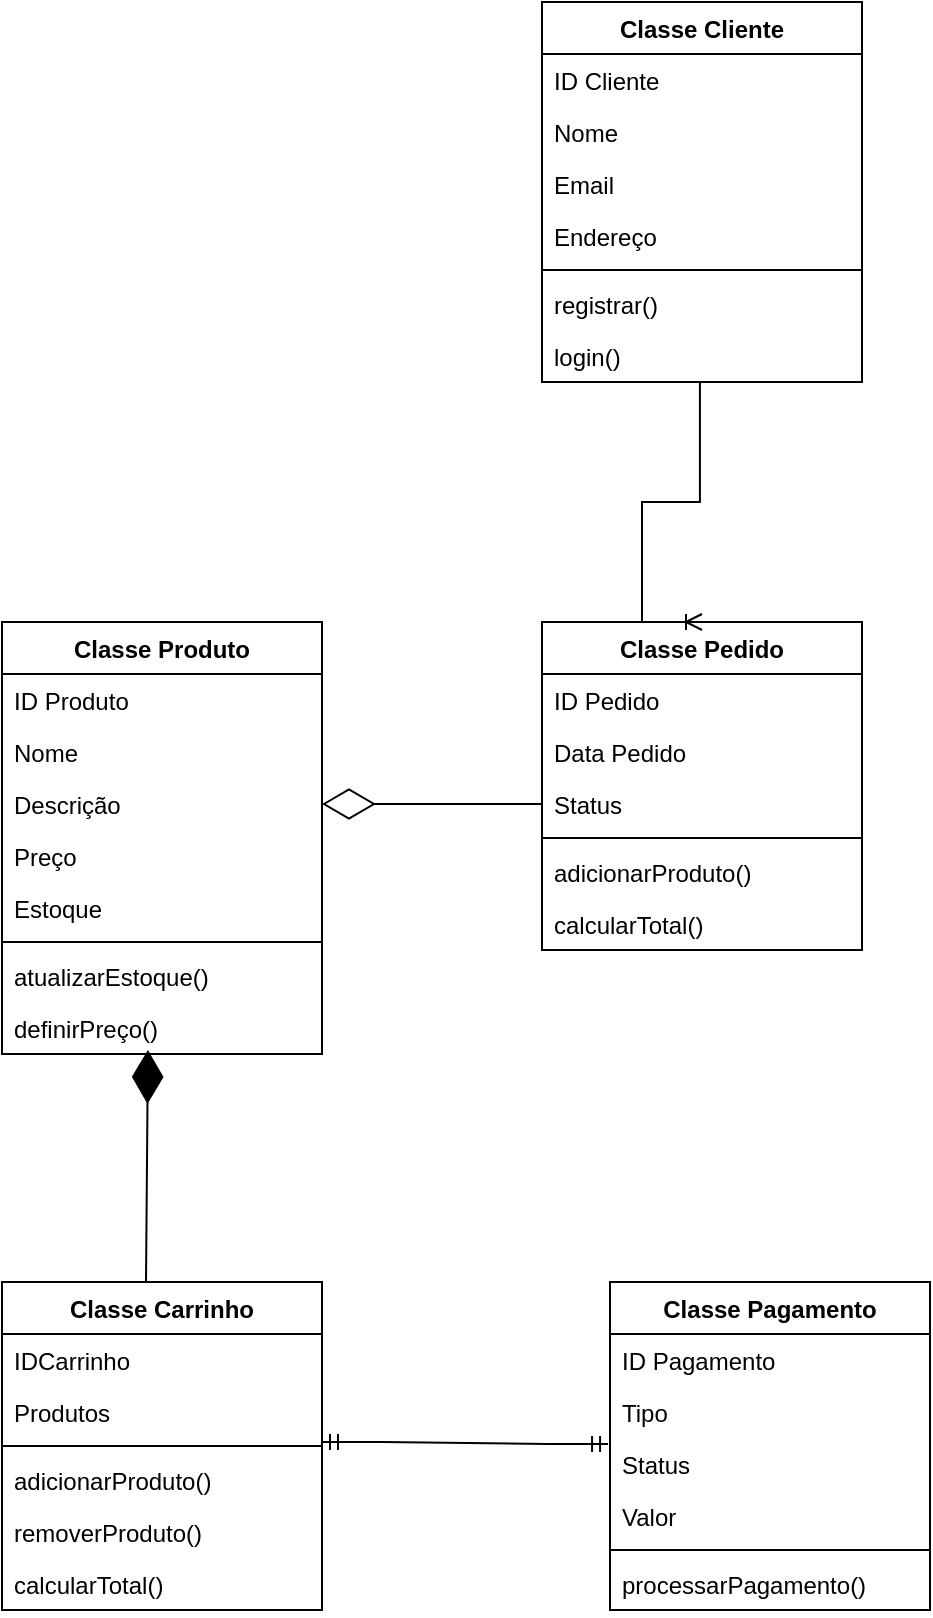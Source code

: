<mxfile version="24.0.7" type="github">
  <diagram name="Página-1" id="cploFBKlk-47lBsPCGw1">
    <mxGraphModel dx="1434" dy="790" grid="1" gridSize="10" guides="1" tooltips="1" connect="1" arrows="1" fold="1" page="1" pageScale="1" pageWidth="827" pageHeight="1169" math="0" shadow="0">
      <root>
        <mxCell id="0" />
        <mxCell id="1" parent="0" />
        <mxCell id="zkHzoytMQvCmvuD0UCkr-35" value="Classe Produto" style="swimlane;fontStyle=1;align=center;verticalAlign=top;childLayout=stackLayout;horizontal=1;startSize=26;horizontalStack=0;resizeParent=1;resizeParentMax=0;resizeLast=0;collapsible=1;marginBottom=0;whiteSpace=wrap;html=1;" vertex="1" parent="1">
          <mxGeometry x="30" y="340" width="160" height="216" as="geometry" />
        </mxCell>
        <mxCell id="zkHzoytMQvCmvuD0UCkr-36" value="ID Produto" style="text;strokeColor=none;fillColor=none;align=left;verticalAlign=top;spacingLeft=4;spacingRight=4;overflow=hidden;rotatable=0;points=[[0,0.5],[1,0.5]];portConstraint=eastwest;whiteSpace=wrap;html=1;" vertex="1" parent="zkHzoytMQvCmvuD0UCkr-35">
          <mxGeometry y="26" width="160" height="26" as="geometry" />
        </mxCell>
        <mxCell id="zkHzoytMQvCmvuD0UCkr-39" value="Nome" style="text;strokeColor=none;fillColor=none;align=left;verticalAlign=top;spacingLeft=4;spacingRight=4;overflow=hidden;rotatable=0;points=[[0,0.5],[1,0.5]];portConstraint=eastwest;whiteSpace=wrap;html=1;" vertex="1" parent="zkHzoytMQvCmvuD0UCkr-35">
          <mxGeometry y="52" width="160" height="26" as="geometry" />
        </mxCell>
        <mxCell id="zkHzoytMQvCmvuD0UCkr-40" value="Descrição" style="text;strokeColor=none;fillColor=none;align=left;verticalAlign=top;spacingLeft=4;spacingRight=4;overflow=hidden;rotatable=0;points=[[0,0.5],[1,0.5]];portConstraint=eastwest;whiteSpace=wrap;html=1;" vertex="1" parent="zkHzoytMQvCmvuD0UCkr-35">
          <mxGeometry y="78" width="160" height="26" as="geometry" />
        </mxCell>
        <mxCell id="zkHzoytMQvCmvuD0UCkr-41" value="Preço" style="text;strokeColor=none;fillColor=none;align=left;verticalAlign=top;spacingLeft=4;spacingRight=4;overflow=hidden;rotatable=0;points=[[0,0.5],[1,0.5]];portConstraint=eastwest;whiteSpace=wrap;html=1;" vertex="1" parent="zkHzoytMQvCmvuD0UCkr-35">
          <mxGeometry y="104" width="160" height="26" as="geometry" />
        </mxCell>
        <mxCell id="zkHzoytMQvCmvuD0UCkr-42" value="Estoque" style="text;strokeColor=none;fillColor=none;align=left;verticalAlign=top;spacingLeft=4;spacingRight=4;overflow=hidden;rotatable=0;points=[[0,0.5],[1,0.5]];portConstraint=eastwest;whiteSpace=wrap;html=1;" vertex="1" parent="zkHzoytMQvCmvuD0UCkr-35">
          <mxGeometry y="130" width="160" height="26" as="geometry" />
        </mxCell>
        <mxCell id="zkHzoytMQvCmvuD0UCkr-37" value="" style="line;strokeWidth=1;fillColor=none;align=left;verticalAlign=middle;spacingTop=-1;spacingLeft=3;spacingRight=3;rotatable=0;labelPosition=right;points=[];portConstraint=eastwest;strokeColor=inherit;" vertex="1" parent="zkHzoytMQvCmvuD0UCkr-35">
          <mxGeometry y="156" width="160" height="8" as="geometry" />
        </mxCell>
        <mxCell id="zkHzoytMQvCmvuD0UCkr-43" value=" atualizarEstoque()" style="text;strokeColor=none;fillColor=none;align=left;verticalAlign=top;spacingLeft=4;spacingRight=4;overflow=hidden;rotatable=0;points=[[0,0.5],[1,0.5]];portConstraint=eastwest;whiteSpace=wrap;html=1;" vertex="1" parent="zkHzoytMQvCmvuD0UCkr-35">
          <mxGeometry y="164" width="160" height="26" as="geometry" />
        </mxCell>
        <mxCell id="zkHzoytMQvCmvuD0UCkr-38" value="definirPreço()" style="text;strokeColor=none;fillColor=none;align=left;verticalAlign=top;spacingLeft=4;spacingRight=4;overflow=hidden;rotatable=0;points=[[0,0.5],[1,0.5]];portConstraint=eastwest;whiteSpace=wrap;html=1;" vertex="1" parent="zkHzoytMQvCmvuD0UCkr-35">
          <mxGeometry y="190" width="160" height="26" as="geometry" />
        </mxCell>
        <mxCell id="zkHzoytMQvCmvuD0UCkr-44" value="Classe Pedido" style="swimlane;fontStyle=1;align=center;verticalAlign=top;childLayout=stackLayout;horizontal=1;startSize=26;horizontalStack=0;resizeParent=1;resizeParentMax=0;resizeLast=0;collapsible=1;marginBottom=0;whiteSpace=wrap;html=1;" vertex="1" parent="1">
          <mxGeometry x="300" y="340" width="160" height="164" as="geometry" />
        </mxCell>
        <mxCell id="zkHzoytMQvCmvuD0UCkr-48" value="ID Pedido" style="text;strokeColor=none;fillColor=none;align=left;verticalAlign=top;spacingLeft=4;spacingRight=4;overflow=hidden;rotatable=0;points=[[0,0.5],[1,0.5]];portConstraint=eastwest;whiteSpace=wrap;html=1;" vertex="1" parent="zkHzoytMQvCmvuD0UCkr-44">
          <mxGeometry y="26" width="160" height="26" as="geometry" />
        </mxCell>
        <mxCell id="zkHzoytMQvCmvuD0UCkr-45" value="Data Pedido" style="text;strokeColor=none;fillColor=none;align=left;verticalAlign=top;spacingLeft=4;spacingRight=4;overflow=hidden;rotatable=0;points=[[0,0.5],[1,0.5]];portConstraint=eastwest;whiteSpace=wrap;html=1;" vertex="1" parent="zkHzoytMQvCmvuD0UCkr-44">
          <mxGeometry y="52" width="160" height="26" as="geometry" />
        </mxCell>
        <mxCell id="zkHzoytMQvCmvuD0UCkr-49" value="Status" style="text;strokeColor=none;fillColor=none;align=left;verticalAlign=top;spacingLeft=4;spacingRight=4;overflow=hidden;rotatable=0;points=[[0,0.5],[1,0.5]];portConstraint=eastwest;whiteSpace=wrap;html=1;" vertex="1" parent="zkHzoytMQvCmvuD0UCkr-44">
          <mxGeometry y="78" width="160" height="26" as="geometry" />
        </mxCell>
        <mxCell id="zkHzoytMQvCmvuD0UCkr-46" value="" style="line;strokeWidth=1;fillColor=none;align=left;verticalAlign=middle;spacingTop=-1;spacingLeft=3;spacingRight=3;rotatable=0;labelPosition=right;points=[];portConstraint=eastwest;strokeColor=inherit;" vertex="1" parent="zkHzoytMQvCmvuD0UCkr-44">
          <mxGeometry y="104" width="160" height="8" as="geometry" />
        </mxCell>
        <mxCell id="zkHzoytMQvCmvuD0UCkr-47" value=" adicionarProduto()" style="text;strokeColor=none;fillColor=none;align=left;verticalAlign=top;spacingLeft=4;spacingRight=4;overflow=hidden;rotatable=0;points=[[0,0.5],[1,0.5]];portConstraint=eastwest;whiteSpace=wrap;html=1;" vertex="1" parent="zkHzoytMQvCmvuD0UCkr-44">
          <mxGeometry y="112" width="160" height="26" as="geometry" />
        </mxCell>
        <mxCell id="zkHzoytMQvCmvuD0UCkr-69" value="calcularTotal()" style="text;strokeColor=none;fillColor=none;align=left;verticalAlign=top;spacingLeft=4;spacingRight=4;overflow=hidden;rotatable=0;points=[[0,0.5],[1,0.5]];portConstraint=eastwest;whiteSpace=wrap;html=1;" vertex="1" parent="zkHzoytMQvCmvuD0UCkr-44">
          <mxGeometry y="138" width="160" height="26" as="geometry" />
        </mxCell>
        <mxCell id="zkHzoytMQvCmvuD0UCkr-50" value="Classe Cliente" style="swimlane;fontStyle=1;align=center;verticalAlign=top;childLayout=stackLayout;horizontal=1;startSize=26;horizontalStack=0;resizeParent=1;resizeParentMax=0;resizeLast=0;collapsible=1;marginBottom=0;whiteSpace=wrap;html=1;" vertex="1" parent="1">
          <mxGeometry x="300" y="30" width="160" height="190" as="geometry" />
        </mxCell>
        <mxCell id="zkHzoytMQvCmvuD0UCkr-54" value="ID Cliente" style="text;strokeColor=none;fillColor=none;align=left;verticalAlign=top;spacingLeft=4;spacingRight=4;overflow=hidden;rotatable=0;points=[[0,0.5],[1,0.5]];portConstraint=eastwest;whiteSpace=wrap;html=1;" vertex="1" parent="zkHzoytMQvCmvuD0UCkr-50">
          <mxGeometry y="26" width="160" height="26" as="geometry" />
        </mxCell>
        <mxCell id="zkHzoytMQvCmvuD0UCkr-55" value="Nome" style="text;strokeColor=none;fillColor=none;align=left;verticalAlign=top;spacingLeft=4;spacingRight=4;overflow=hidden;rotatable=0;points=[[0,0.5],[1,0.5]];portConstraint=eastwest;whiteSpace=wrap;html=1;" vertex="1" parent="zkHzoytMQvCmvuD0UCkr-50">
          <mxGeometry y="52" width="160" height="26" as="geometry" />
        </mxCell>
        <mxCell id="zkHzoytMQvCmvuD0UCkr-56" value="Email" style="text;strokeColor=none;fillColor=none;align=left;verticalAlign=top;spacingLeft=4;spacingRight=4;overflow=hidden;rotatable=0;points=[[0,0.5],[1,0.5]];portConstraint=eastwest;whiteSpace=wrap;html=1;" vertex="1" parent="zkHzoytMQvCmvuD0UCkr-50">
          <mxGeometry y="78" width="160" height="26" as="geometry" />
        </mxCell>
        <mxCell id="zkHzoytMQvCmvuD0UCkr-51" value="Endereço" style="text;strokeColor=none;fillColor=none;align=left;verticalAlign=top;spacingLeft=4;spacingRight=4;overflow=hidden;rotatable=0;points=[[0,0.5],[1,0.5]];portConstraint=eastwest;whiteSpace=wrap;html=1;" vertex="1" parent="zkHzoytMQvCmvuD0UCkr-50">
          <mxGeometry y="104" width="160" height="26" as="geometry" />
        </mxCell>
        <mxCell id="zkHzoytMQvCmvuD0UCkr-52" value="" style="line;strokeWidth=1;fillColor=none;align=left;verticalAlign=middle;spacingTop=-1;spacingLeft=3;spacingRight=3;rotatable=0;labelPosition=right;points=[];portConstraint=eastwest;strokeColor=inherit;" vertex="1" parent="zkHzoytMQvCmvuD0UCkr-50">
          <mxGeometry y="130" width="160" height="8" as="geometry" />
        </mxCell>
        <mxCell id="zkHzoytMQvCmvuD0UCkr-53" value="registrar()" style="text;strokeColor=none;fillColor=none;align=left;verticalAlign=top;spacingLeft=4;spacingRight=4;overflow=hidden;rotatable=0;points=[[0,0.5],[1,0.5]];portConstraint=eastwest;whiteSpace=wrap;html=1;" vertex="1" parent="zkHzoytMQvCmvuD0UCkr-50">
          <mxGeometry y="138" width="160" height="26" as="geometry" />
        </mxCell>
        <mxCell id="zkHzoytMQvCmvuD0UCkr-70" value="login()&lt;div&gt;&lt;br/&gt;&lt;/div&gt;" style="text;strokeColor=none;fillColor=none;align=left;verticalAlign=top;spacingLeft=4;spacingRight=4;overflow=hidden;rotatable=0;points=[[0,0.5],[1,0.5]];portConstraint=eastwest;whiteSpace=wrap;html=1;" vertex="1" parent="zkHzoytMQvCmvuD0UCkr-50">
          <mxGeometry y="164" width="160" height="26" as="geometry" />
        </mxCell>
        <mxCell id="zkHzoytMQvCmvuD0UCkr-57" value="Classe Carrinho" style="swimlane;fontStyle=1;align=center;verticalAlign=top;childLayout=stackLayout;horizontal=1;startSize=26;horizontalStack=0;resizeParent=1;resizeParentMax=0;resizeLast=0;collapsible=1;marginBottom=0;whiteSpace=wrap;html=1;" vertex="1" parent="1">
          <mxGeometry x="30" y="670" width="160" height="164" as="geometry" />
        </mxCell>
        <mxCell id="zkHzoytMQvCmvuD0UCkr-61" value=" IDCarrinho" style="text;strokeColor=none;fillColor=none;align=left;verticalAlign=top;spacingLeft=4;spacingRight=4;overflow=hidden;rotatable=0;points=[[0,0.5],[1,0.5]];portConstraint=eastwest;whiteSpace=wrap;html=1;" vertex="1" parent="zkHzoytMQvCmvuD0UCkr-57">
          <mxGeometry y="26" width="160" height="26" as="geometry" />
        </mxCell>
        <mxCell id="zkHzoytMQvCmvuD0UCkr-58" value="Produtos" style="text;strokeColor=none;fillColor=none;align=left;verticalAlign=top;spacingLeft=4;spacingRight=4;overflow=hidden;rotatable=0;points=[[0,0.5],[1,0.5]];portConstraint=eastwest;whiteSpace=wrap;html=1;" vertex="1" parent="zkHzoytMQvCmvuD0UCkr-57">
          <mxGeometry y="52" width="160" height="26" as="geometry" />
        </mxCell>
        <mxCell id="zkHzoytMQvCmvuD0UCkr-59" value="" style="line;strokeWidth=1;fillColor=none;align=left;verticalAlign=middle;spacingTop=-1;spacingLeft=3;spacingRight=3;rotatable=0;labelPosition=right;points=[];portConstraint=eastwest;strokeColor=inherit;" vertex="1" parent="zkHzoytMQvCmvuD0UCkr-57">
          <mxGeometry y="78" width="160" height="8" as="geometry" />
        </mxCell>
        <mxCell id="zkHzoytMQvCmvuD0UCkr-60" value="adicionarProduto()" style="text;strokeColor=none;fillColor=none;align=left;verticalAlign=top;spacingLeft=4;spacingRight=4;overflow=hidden;rotatable=0;points=[[0,0.5],[1,0.5]];portConstraint=eastwest;whiteSpace=wrap;html=1;" vertex="1" parent="zkHzoytMQvCmvuD0UCkr-57">
          <mxGeometry y="86" width="160" height="26" as="geometry" />
        </mxCell>
        <mxCell id="zkHzoytMQvCmvuD0UCkr-71" value="removerProduto()" style="text;strokeColor=none;fillColor=none;align=left;verticalAlign=top;spacingLeft=4;spacingRight=4;overflow=hidden;rotatable=0;points=[[0,0.5],[1,0.5]];portConstraint=eastwest;whiteSpace=wrap;html=1;" vertex="1" parent="zkHzoytMQvCmvuD0UCkr-57">
          <mxGeometry y="112" width="160" height="26" as="geometry" />
        </mxCell>
        <mxCell id="zkHzoytMQvCmvuD0UCkr-72" value="calcularTotal()&lt;div&gt;&lt;br/&gt;&lt;/div&gt;" style="text;strokeColor=none;fillColor=none;align=left;verticalAlign=top;spacingLeft=4;spacingRight=4;overflow=hidden;rotatable=0;points=[[0,0.5],[1,0.5]];portConstraint=eastwest;whiteSpace=wrap;html=1;" vertex="1" parent="zkHzoytMQvCmvuD0UCkr-57">
          <mxGeometry y="138" width="160" height="26" as="geometry" />
        </mxCell>
        <mxCell id="zkHzoytMQvCmvuD0UCkr-62" value="Classe Pagamento" style="swimlane;fontStyle=1;align=center;verticalAlign=top;childLayout=stackLayout;horizontal=1;startSize=26;horizontalStack=0;resizeParent=1;resizeParentMax=0;resizeLast=0;collapsible=1;marginBottom=0;whiteSpace=wrap;html=1;" vertex="1" parent="1">
          <mxGeometry x="334" y="670" width="160" height="164" as="geometry" />
        </mxCell>
        <mxCell id="zkHzoytMQvCmvuD0UCkr-63" value="ID Pagamento" style="text;strokeColor=none;fillColor=none;align=left;verticalAlign=top;spacingLeft=4;spacingRight=4;overflow=hidden;rotatable=0;points=[[0,0.5],[1,0.5]];portConstraint=eastwest;whiteSpace=wrap;html=1;" vertex="1" parent="zkHzoytMQvCmvuD0UCkr-62">
          <mxGeometry y="26" width="160" height="26" as="geometry" />
        </mxCell>
        <mxCell id="zkHzoytMQvCmvuD0UCkr-66" value="Tipo" style="text;strokeColor=none;fillColor=none;align=left;verticalAlign=top;spacingLeft=4;spacingRight=4;overflow=hidden;rotatable=0;points=[[0,0.5],[1,0.5]];portConstraint=eastwest;whiteSpace=wrap;html=1;" vertex="1" parent="zkHzoytMQvCmvuD0UCkr-62">
          <mxGeometry y="52" width="160" height="26" as="geometry" />
        </mxCell>
        <mxCell id="zkHzoytMQvCmvuD0UCkr-68" value="Status" style="text;strokeColor=none;fillColor=none;align=left;verticalAlign=top;spacingLeft=4;spacingRight=4;overflow=hidden;rotatable=0;points=[[0,0.5],[1,0.5]];portConstraint=eastwest;whiteSpace=wrap;html=1;" vertex="1" parent="zkHzoytMQvCmvuD0UCkr-62">
          <mxGeometry y="78" width="160" height="26" as="geometry" />
        </mxCell>
        <mxCell id="zkHzoytMQvCmvuD0UCkr-67" value="Valor" style="text;strokeColor=none;fillColor=none;align=left;verticalAlign=top;spacingLeft=4;spacingRight=4;overflow=hidden;rotatable=0;points=[[0,0.5],[1,0.5]];portConstraint=eastwest;whiteSpace=wrap;html=1;" vertex="1" parent="zkHzoytMQvCmvuD0UCkr-62">
          <mxGeometry y="104" width="160" height="26" as="geometry" />
        </mxCell>
        <mxCell id="zkHzoytMQvCmvuD0UCkr-64" value="" style="line;strokeWidth=1;fillColor=none;align=left;verticalAlign=middle;spacingTop=-1;spacingLeft=3;spacingRight=3;rotatable=0;labelPosition=right;points=[];portConstraint=eastwest;strokeColor=inherit;" vertex="1" parent="zkHzoytMQvCmvuD0UCkr-62">
          <mxGeometry y="130" width="160" height="8" as="geometry" />
        </mxCell>
        <mxCell id="zkHzoytMQvCmvuD0UCkr-65" value="processarPagamento()" style="text;strokeColor=none;fillColor=none;align=left;verticalAlign=top;spacingLeft=4;spacingRight=4;overflow=hidden;rotatable=0;points=[[0,0.5],[1,0.5]];portConstraint=eastwest;whiteSpace=wrap;html=1;" vertex="1" parent="zkHzoytMQvCmvuD0UCkr-62">
          <mxGeometry y="138" width="160" height="26" as="geometry" />
        </mxCell>
        <mxCell id="zkHzoytMQvCmvuD0UCkr-79" value="" style="edgeStyle=entityRelationEdgeStyle;fontSize=12;html=1;endArrow=ERoneToMany;rounded=0;exitX=0.306;exitY=1;exitDx=0;exitDy=0;exitPerimeter=0;" edge="1" parent="1" source="zkHzoytMQvCmvuD0UCkr-70">
          <mxGeometry width="100" height="100" relative="1" as="geometry">
            <mxPoint x="360" y="260" as="sourcePoint" />
            <mxPoint x="380" y="340" as="targetPoint" />
            <Array as="points">
              <mxPoint x="400" y="290" />
              <mxPoint x="380" y="300" />
              <mxPoint x="660" y="250" />
            </Array>
          </mxGeometry>
        </mxCell>
        <mxCell id="zkHzoytMQvCmvuD0UCkr-80" value="" style="endArrow=diamondThin;endFill=1;endSize=24;html=1;rounded=0;exitX=0.45;exitY=0;exitDx=0;exitDy=0;entryX=0.456;entryY=0.923;entryDx=0;entryDy=0;entryPerimeter=0;exitPerimeter=0;" edge="1" parent="1" source="zkHzoytMQvCmvuD0UCkr-57" target="zkHzoytMQvCmvuD0UCkr-38">
          <mxGeometry width="160" relative="1" as="geometry">
            <mxPoint x="330" y="210" as="sourcePoint" />
            <mxPoint x="490" y="210" as="targetPoint" />
          </mxGeometry>
        </mxCell>
        <mxCell id="zkHzoytMQvCmvuD0UCkr-84" value="" style="edgeStyle=entityRelationEdgeStyle;fontSize=12;html=1;endArrow=ERmandOne;startArrow=ERmandOne;rounded=0;exitX=1;exitY=0.25;exitDx=0;exitDy=0;exitPerimeter=0;entryX=-0.006;entryY=0.115;entryDx=0;entryDy=0;entryPerimeter=0;" edge="1" parent="1" source="zkHzoytMQvCmvuD0UCkr-59" target="zkHzoytMQvCmvuD0UCkr-68">
          <mxGeometry width="100" height="100" relative="1" as="geometry">
            <mxPoint x="330" y="590" as="sourcePoint" />
            <mxPoint x="450" y="580" as="targetPoint" />
            <Array as="points">
              <mxPoint x="380" y="590" />
            </Array>
          </mxGeometry>
        </mxCell>
        <mxCell id="zkHzoytMQvCmvuD0UCkr-85" value="" style="endArrow=diamondThin;endFill=0;endSize=24;html=1;rounded=0;entryX=1;entryY=0.5;entryDx=0;entryDy=0;exitX=0;exitY=0.5;exitDx=0;exitDy=0;" edge="1" parent="1" source="zkHzoytMQvCmvuD0UCkr-49" target="zkHzoytMQvCmvuD0UCkr-40">
          <mxGeometry width="160" relative="1" as="geometry">
            <mxPoint x="580" y="610" as="sourcePoint" />
            <mxPoint x="510" y="690" as="targetPoint" />
          </mxGeometry>
        </mxCell>
      </root>
    </mxGraphModel>
  </diagram>
</mxfile>
